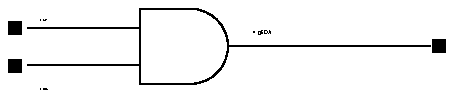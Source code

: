 .PS
.ps 11
line from 0.094,10.343 to 0.657,10.343
box fill 1.00 with .sw at (0.00,10.31) width 0.06 height 0.06
line from 0.094,10.156 to 0.657,10.156
box fill 1.00 with .sw at (0.00,10.12) width 0.06 height 0.06
arc  at 0.907,10.250 from 0.907,10.438 to 0.907,10.062 cw
line from 0.907,10.438 to 0.657,10.438 to 0.657,10.062 to 0.907,10.062
line from 2.104,10.250 to 1.094,10.250
box fill 1.00 with .sw at (2.12,10.22) width 0.06 height 0.06
"\s12\fH GPL\fP" at 0.157,10.408 ljust
"\s12\fH EDA\fP" at 0.157,10.033 ljust
"\s24\fH gEDA\fP" at 1.221,10.317 ljust
.PE
